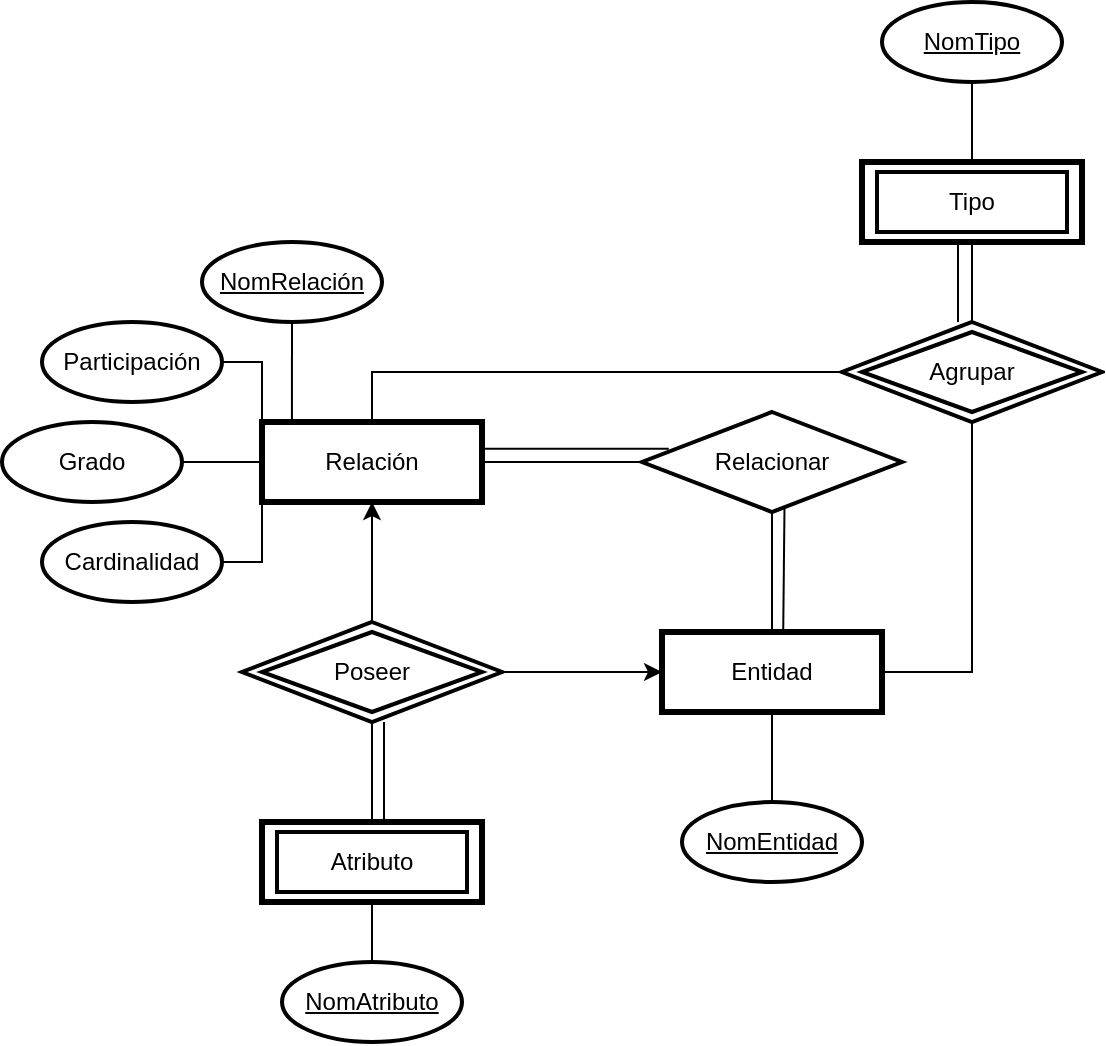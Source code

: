 <mxfile version="21.7.5" type="google">
  <diagram name="Página-1" id="X29LXEfkhfVHR-ibwSyE">
    <mxGraphModel grid="1" page="1" gridSize="10" guides="1" tooltips="1" connect="1" arrows="1" fold="1" pageScale="1" pageWidth="827" pageHeight="1169" math="0" shadow="0">
      <root>
        <mxCell id="0" />
        <mxCell id="1" parent="0" />
        <mxCell id="s3E7Dk6g6ZmlKeuQgmPd-25" style="edgeStyle=orthogonalEdgeStyle;rounded=0;orthogonalLoop=1;jettySize=auto;html=1;exitX=0.5;exitY=0;exitDx=0;exitDy=0;endArrow=none;endFill=0;" edge="1" parent="1" source="s3E7Dk6g6ZmlKeuQgmPd-1" target="s3E7Dk6g6ZmlKeuQgmPd-9">
          <mxGeometry relative="1" as="geometry" />
        </mxCell>
        <mxCell id="s3E7Dk6g6ZmlKeuQgmPd-39" style="edgeStyle=orthogonalEdgeStyle;rounded=0;orthogonalLoop=1;jettySize=auto;html=1;exitX=1;exitY=0.5;exitDx=0;exitDy=0;entryX=0;entryY=0.5;entryDx=0;entryDy=0;endArrow=none;endFill=0;" edge="1" parent="1" source="s3E7Dk6g6ZmlKeuQgmPd-1" target="s3E7Dk6g6ZmlKeuQgmPd-6">
          <mxGeometry relative="1" as="geometry" />
        </mxCell>
        <mxCell id="s3E7Dk6g6ZmlKeuQgmPd-1" value="Relación" style="rounded=0;whiteSpace=wrap;html=1;strokeWidth=3;" vertex="1" parent="1">
          <mxGeometry x="290" y="280" width="110" height="40" as="geometry" />
        </mxCell>
        <mxCell id="s3E7Dk6g6ZmlKeuQgmPd-26" style="edgeStyle=orthogonalEdgeStyle;rounded=0;orthogonalLoop=1;jettySize=auto;html=1;exitX=1;exitY=0.5;exitDx=0;exitDy=0;entryX=0.5;entryY=1;entryDx=0;entryDy=0;endArrow=none;endFill=0;" edge="1" parent="1" source="s3E7Dk6g6ZmlKeuQgmPd-3" target="s3E7Dk6g6ZmlKeuQgmPd-9">
          <mxGeometry relative="1" as="geometry" />
        </mxCell>
        <mxCell id="s3E7Dk6g6ZmlKeuQgmPd-3" value="Entidad" style="rounded=0;whiteSpace=wrap;html=1;strokeWidth=3;" vertex="1" parent="1">
          <mxGeometry x="490" y="385" width="110" height="40" as="geometry" />
        </mxCell>
        <mxCell id="s3E7Dk6g6ZmlKeuQgmPd-37" style="edgeStyle=orthogonalEdgeStyle;rounded=0;orthogonalLoop=1;jettySize=auto;html=1;exitX=0.5;exitY=1;exitDx=0;exitDy=0;entryX=0.5;entryY=0;entryDx=0;entryDy=0;endArrow=none;endFill=0;" edge="1" parent="1" source="s3E7Dk6g6ZmlKeuQgmPd-4" target="s3E7Dk6g6ZmlKeuQgmPd-9">
          <mxGeometry relative="1" as="geometry" />
        </mxCell>
        <mxCell id="s3E7Dk6g6ZmlKeuQgmPd-4" value="Tipo" style="rounded=0;whiteSpace=wrap;html=1;strokeWidth=3;" vertex="1" parent="1">
          <mxGeometry x="590" y="150" width="110" height="40" as="geometry" />
        </mxCell>
        <mxCell id="s3E7Dk6g6ZmlKeuQgmPd-5" value="Atributo" style="rounded=0;whiteSpace=wrap;html=1;strokeWidth=3;" vertex="1" parent="1">
          <mxGeometry x="290" y="480" width="110" height="40" as="geometry" />
        </mxCell>
        <mxCell id="s3E7Dk6g6ZmlKeuQgmPd-41" style="edgeStyle=orthogonalEdgeStyle;rounded=0;orthogonalLoop=1;jettySize=auto;html=1;exitX=0.5;exitY=1;exitDx=0;exitDy=0;entryX=0.5;entryY=0;entryDx=0;entryDy=0;endArrow=none;endFill=0;" edge="1" parent="1" source="s3E7Dk6g6ZmlKeuQgmPd-6" target="s3E7Dk6g6ZmlKeuQgmPd-3">
          <mxGeometry relative="1" as="geometry" />
        </mxCell>
        <mxCell id="s3E7Dk6g6ZmlKeuQgmPd-6" value="Relacionar" style="rhombus;whiteSpace=wrap;html=1;strokeWidth=2;" vertex="1" parent="1">
          <mxGeometry x="480" y="275" width="130" height="50" as="geometry" />
        </mxCell>
        <mxCell id="s3E7Dk6g6ZmlKeuQgmPd-32" style="edgeStyle=orthogonalEdgeStyle;rounded=0;orthogonalLoop=1;jettySize=auto;html=1;exitX=0.5;exitY=0;exitDx=0;exitDy=0;entryX=0.5;entryY=1;entryDx=0;entryDy=0;" edge="1" parent="1" source="s3E7Dk6g6ZmlKeuQgmPd-8" target="s3E7Dk6g6ZmlKeuQgmPd-1">
          <mxGeometry relative="1" as="geometry" />
        </mxCell>
        <mxCell id="s3E7Dk6g6ZmlKeuQgmPd-34" style="edgeStyle=orthogonalEdgeStyle;rounded=0;orthogonalLoop=1;jettySize=auto;html=1;exitX=1;exitY=0.5;exitDx=0;exitDy=0;entryX=0;entryY=0.5;entryDx=0;entryDy=0;" edge="1" parent="1" source="s3E7Dk6g6ZmlKeuQgmPd-8" target="s3E7Dk6g6ZmlKeuQgmPd-3">
          <mxGeometry relative="1" as="geometry" />
        </mxCell>
        <mxCell id="s3E7Dk6g6ZmlKeuQgmPd-43" style="edgeStyle=orthogonalEdgeStyle;rounded=0;orthogonalLoop=1;jettySize=auto;html=1;exitX=0.5;exitY=1;exitDx=0;exitDy=0;entryX=0.5;entryY=0;entryDx=0;entryDy=0;endArrow=none;endFill=0;" edge="1" parent="1" source="s3E7Dk6g6ZmlKeuQgmPd-8" target="s3E7Dk6g6ZmlKeuQgmPd-5">
          <mxGeometry relative="1" as="geometry" />
        </mxCell>
        <mxCell id="s3E7Dk6g6ZmlKeuQgmPd-8" value="Poseer" style="rhombus;whiteSpace=wrap;html=1;strokeWidth=2;" vertex="1" parent="1">
          <mxGeometry x="280" y="380" width="130" height="50" as="geometry" />
        </mxCell>
        <mxCell id="s3E7Dk6g6ZmlKeuQgmPd-9" value="Agrupar" style="rhombus;whiteSpace=wrap;html=1;strokeWidth=2;" vertex="1" parent="1">
          <mxGeometry x="580" y="230" width="130" height="50" as="geometry" />
        </mxCell>
        <mxCell id="s3E7Dk6g6ZmlKeuQgmPd-10" value="" style="rhombus;whiteSpace=wrap;html=1;strokeWidth=2;fillColor=none;" vertex="1" parent="1">
          <mxGeometry x="290" y="385" width="110" height="40" as="geometry" />
        </mxCell>
        <mxCell id="s3E7Dk6g6ZmlKeuQgmPd-11" value="" style="rhombus;whiteSpace=wrap;html=1;strokeWidth=2;fillColor=none;" vertex="1" parent="1">
          <mxGeometry x="590" y="235" width="110" height="40" as="geometry" />
        </mxCell>
        <mxCell id="s3E7Dk6g6ZmlKeuQgmPd-12" value="" style="rounded=0;whiteSpace=wrap;html=1;strokeWidth=2;fillColor=none;" vertex="1" parent="1">
          <mxGeometry x="297.5" y="485" width="95" height="30" as="geometry" />
        </mxCell>
        <mxCell id="s3E7Dk6g6ZmlKeuQgmPd-13" value="" style="rounded=0;whiteSpace=wrap;html=1;strokeWidth=2;fillColor=none;" vertex="1" parent="1">
          <mxGeometry x="597.5" y="155" width="95" height="30" as="geometry" />
        </mxCell>
        <mxCell id="s3E7Dk6g6ZmlKeuQgmPd-21" style="edgeStyle=orthogonalEdgeStyle;rounded=0;orthogonalLoop=1;jettySize=auto;html=1;exitX=1;exitY=0.5;exitDx=0;exitDy=0;entryX=0;entryY=0.5;entryDx=0;entryDy=0;endArrow=none;endFill=0;" edge="1" parent="1" source="s3E7Dk6g6ZmlKeuQgmPd-14" target="s3E7Dk6g6ZmlKeuQgmPd-1">
          <mxGeometry relative="1" as="geometry" />
        </mxCell>
        <mxCell id="s3E7Dk6g6ZmlKeuQgmPd-14" value="Grado" style="ellipse;whiteSpace=wrap;html=1;strokeWidth=2;" vertex="1" parent="1">
          <mxGeometry x="160" y="280" width="90" height="40" as="geometry" />
        </mxCell>
        <mxCell id="s3E7Dk6g6ZmlKeuQgmPd-22" style="edgeStyle=orthogonalEdgeStyle;rounded=0;orthogonalLoop=1;jettySize=auto;html=1;exitX=1;exitY=0.5;exitDx=0;exitDy=0;entryX=0;entryY=0;entryDx=0;entryDy=0;endArrow=none;endFill=0;" edge="1" parent="1" source="s3E7Dk6g6ZmlKeuQgmPd-15" target="s3E7Dk6g6ZmlKeuQgmPd-1">
          <mxGeometry relative="1" as="geometry" />
        </mxCell>
        <mxCell id="s3E7Dk6g6ZmlKeuQgmPd-15" value="Participación" style="ellipse;whiteSpace=wrap;html=1;strokeWidth=2;" vertex="1" parent="1">
          <mxGeometry x="180" y="230" width="90" height="40" as="geometry" />
        </mxCell>
        <mxCell id="s3E7Dk6g6ZmlKeuQgmPd-23" style="edgeStyle=orthogonalEdgeStyle;rounded=0;orthogonalLoop=1;jettySize=auto;html=1;exitX=1;exitY=0.5;exitDx=0;exitDy=0;entryX=0;entryY=1;entryDx=0;entryDy=0;endArrow=none;endFill=0;" edge="1" parent="1" source="s3E7Dk6g6ZmlKeuQgmPd-16" target="s3E7Dk6g6ZmlKeuQgmPd-1">
          <mxGeometry relative="1" as="geometry" />
        </mxCell>
        <mxCell id="s3E7Dk6g6ZmlKeuQgmPd-16" value="Cardinalidad" style="ellipse;whiteSpace=wrap;html=1;strokeWidth=2;" vertex="1" parent="1">
          <mxGeometry x="180" y="330" width="90" height="40" as="geometry" />
        </mxCell>
        <mxCell id="s3E7Dk6g6ZmlKeuQgmPd-24" style="edgeStyle=orthogonalEdgeStyle;rounded=0;orthogonalLoop=1;jettySize=auto;html=1;exitX=0.5;exitY=1;exitDx=0;exitDy=0;entryX=0.136;entryY=0;entryDx=0;entryDy=0;entryPerimeter=0;endArrow=none;endFill=0;" edge="1" parent="1" source="s3E7Dk6g6ZmlKeuQgmPd-17" target="s3E7Dk6g6ZmlKeuQgmPd-1">
          <mxGeometry relative="1" as="geometry" />
        </mxCell>
        <mxCell id="s3E7Dk6g6ZmlKeuQgmPd-17" value="&lt;u&gt;NomRelación&lt;/u&gt;" style="ellipse;whiteSpace=wrap;html=1;strokeWidth=2;" vertex="1" parent="1">
          <mxGeometry x="260" y="190" width="90" height="40" as="geometry" />
        </mxCell>
        <mxCell id="s3E7Dk6g6ZmlKeuQgmPd-35" style="edgeStyle=orthogonalEdgeStyle;rounded=0;orthogonalLoop=1;jettySize=auto;html=1;exitX=0.5;exitY=0;exitDx=0;exitDy=0;entryX=0.5;entryY=1;entryDx=0;entryDy=0;endArrow=none;endFill=0;" edge="1" parent="1" source="s3E7Dk6g6ZmlKeuQgmPd-18" target="s3E7Dk6g6ZmlKeuQgmPd-5">
          <mxGeometry relative="1" as="geometry" />
        </mxCell>
        <mxCell id="s3E7Dk6g6ZmlKeuQgmPd-18" value="&lt;u&gt;NomAtributo&lt;/u&gt;" style="ellipse;whiteSpace=wrap;html=1;strokeWidth=2;" vertex="1" parent="1">
          <mxGeometry x="300" y="550" width="90" height="40" as="geometry" />
        </mxCell>
        <mxCell id="s3E7Dk6g6ZmlKeuQgmPd-36" style="edgeStyle=orthogonalEdgeStyle;rounded=0;orthogonalLoop=1;jettySize=auto;html=1;exitX=0.5;exitY=0;exitDx=0;exitDy=0;entryX=0.5;entryY=1;entryDx=0;entryDy=0;endArrow=none;endFill=0;" edge="1" parent="1" source="s3E7Dk6g6ZmlKeuQgmPd-19" target="s3E7Dk6g6ZmlKeuQgmPd-3">
          <mxGeometry relative="1" as="geometry" />
        </mxCell>
        <mxCell id="s3E7Dk6g6ZmlKeuQgmPd-19" value="&lt;u&gt;NomEntidad&lt;/u&gt;" style="ellipse;whiteSpace=wrap;html=1;strokeWidth=2;" vertex="1" parent="1">
          <mxGeometry x="500" y="470" width="90" height="40" as="geometry" />
        </mxCell>
        <mxCell id="s3E7Dk6g6ZmlKeuQgmPd-28" style="edgeStyle=orthogonalEdgeStyle;rounded=0;orthogonalLoop=1;jettySize=auto;html=1;exitX=0.5;exitY=1;exitDx=0;exitDy=0;entryX=0.5;entryY=0;entryDx=0;entryDy=0;endArrow=none;endFill=0;" edge="1" parent="1" source="s3E7Dk6g6ZmlKeuQgmPd-20" target="s3E7Dk6g6ZmlKeuQgmPd-4">
          <mxGeometry relative="1" as="geometry" />
        </mxCell>
        <mxCell id="s3E7Dk6g6ZmlKeuQgmPd-20" value="&lt;u&gt;NomTipo&lt;/u&gt;" style="ellipse;whiteSpace=wrap;html=1;strokeWidth=2;" vertex="1" parent="1">
          <mxGeometry x="600" y="70" width="90" height="40" as="geometry" />
        </mxCell>
        <mxCell id="s3E7Dk6g6ZmlKeuQgmPd-38" value="" style="endArrow=none;html=1;rounded=0;" edge="1" parent="1">
          <mxGeometry width="50" height="50" relative="1" as="geometry">
            <mxPoint x="638" y="230" as="sourcePoint" />
            <mxPoint x="638" y="190" as="targetPoint" />
          </mxGeometry>
        </mxCell>
        <mxCell id="s3E7Dk6g6ZmlKeuQgmPd-40" value="" style="endArrow=none;html=1;rounded=0;entryX=0.991;entryY=0.333;entryDx=0;entryDy=0;entryPerimeter=0;exitX=0.103;exitY=0.367;exitDx=0;exitDy=0;exitPerimeter=0;" edge="1" parent="1" source="s3E7Dk6g6ZmlKeuQgmPd-6" target="s3E7Dk6g6ZmlKeuQgmPd-1">
          <mxGeometry width="50" height="50" relative="1" as="geometry">
            <mxPoint x="470" y="294" as="sourcePoint" />
            <mxPoint x="410" y="290" as="targetPoint" />
          </mxGeometry>
        </mxCell>
        <mxCell id="s3E7Dk6g6ZmlKeuQgmPd-42" value="" style="endArrow=none;html=1;rounded=0;entryX=0.551;entryY=-0.008;entryDx=0;entryDy=0;entryPerimeter=0;exitX=0.548;exitY=0.968;exitDx=0;exitDy=0;exitPerimeter=0;" edge="1" parent="1" source="s3E7Dk6g6ZmlKeuQgmPd-6" target="s3E7Dk6g6ZmlKeuQgmPd-3">
          <mxGeometry width="50" height="50" relative="1" as="geometry">
            <mxPoint x="370" y="360" as="sourcePoint" />
            <mxPoint x="570" y="330" as="targetPoint" />
          </mxGeometry>
        </mxCell>
        <mxCell id="s3E7Dk6g6ZmlKeuQgmPd-44" value="" style="endArrow=none;html=1;rounded=0;" edge="1" parent="1">
          <mxGeometry width="50" height="50" relative="1" as="geometry">
            <mxPoint x="351" y="480" as="sourcePoint" />
            <mxPoint x="351" y="430" as="targetPoint" />
          </mxGeometry>
        </mxCell>
      </root>
    </mxGraphModel>
  </diagram>
</mxfile>
